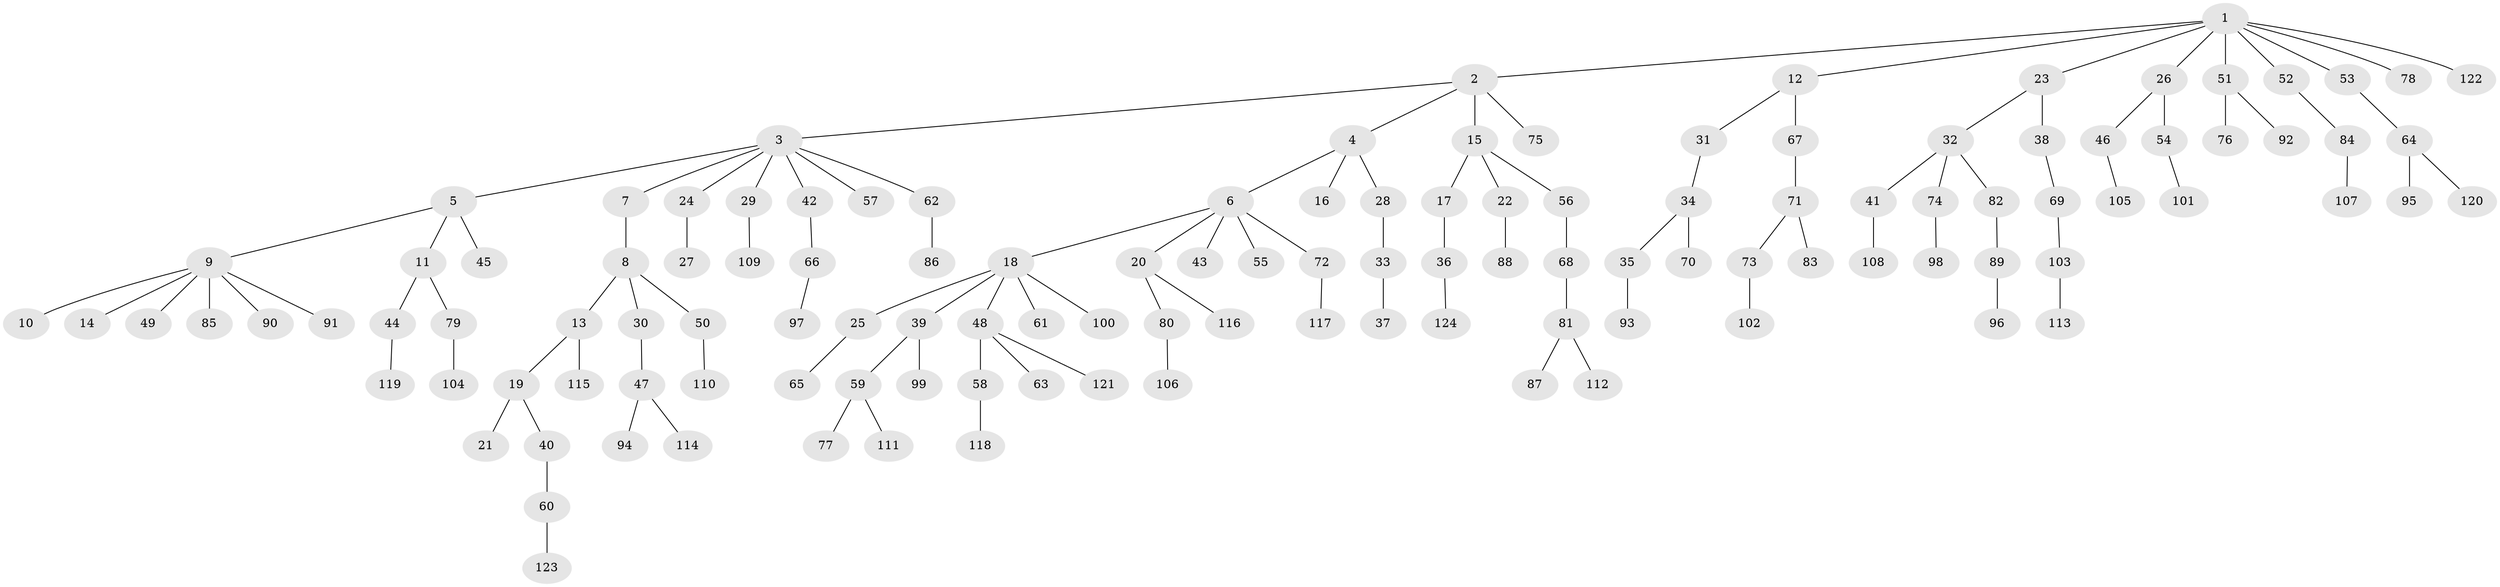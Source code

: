 // Generated by graph-tools (version 1.1) at 2025/15/03/09/25 04:15:21]
// undirected, 124 vertices, 123 edges
graph export_dot {
graph [start="1"]
  node [color=gray90,style=filled];
  1;
  2;
  3;
  4;
  5;
  6;
  7;
  8;
  9;
  10;
  11;
  12;
  13;
  14;
  15;
  16;
  17;
  18;
  19;
  20;
  21;
  22;
  23;
  24;
  25;
  26;
  27;
  28;
  29;
  30;
  31;
  32;
  33;
  34;
  35;
  36;
  37;
  38;
  39;
  40;
  41;
  42;
  43;
  44;
  45;
  46;
  47;
  48;
  49;
  50;
  51;
  52;
  53;
  54;
  55;
  56;
  57;
  58;
  59;
  60;
  61;
  62;
  63;
  64;
  65;
  66;
  67;
  68;
  69;
  70;
  71;
  72;
  73;
  74;
  75;
  76;
  77;
  78;
  79;
  80;
  81;
  82;
  83;
  84;
  85;
  86;
  87;
  88;
  89;
  90;
  91;
  92;
  93;
  94;
  95;
  96;
  97;
  98;
  99;
  100;
  101;
  102;
  103;
  104;
  105;
  106;
  107;
  108;
  109;
  110;
  111;
  112;
  113;
  114;
  115;
  116;
  117;
  118;
  119;
  120;
  121;
  122;
  123;
  124;
  1 -- 2;
  1 -- 12;
  1 -- 23;
  1 -- 26;
  1 -- 51;
  1 -- 52;
  1 -- 53;
  1 -- 78;
  1 -- 122;
  2 -- 3;
  2 -- 4;
  2 -- 15;
  2 -- 75;
  3 -- 5;
  3 -- 7;
  3 -- 24;
  3 -- 29;
  3 -- 42;
  3 -- 57;
  3 -- 62;
  4 -- 6;
  4 -- 16;
  4 -- 28;
  5 -- 9;
  5 -- 11;
  5 -- 45;
  6 -- 18;
  6 -- 20;
  6 -- 43;
  6 -- 55;
  6 -- 72;
  7 -- 8;
  8 -- 13;
  8 -- 30;
  8 -- 50;
  9 -- 10;
  9 -- 14;
  9 -- 49;
  9 -- 85;
  9 -- 90;
  9 -- 91;
  11 -- 44;
  11 -- 79;
  12 -- 31;
  12 -- 67;
  13 -- 19;
  13 -- 115;
  15 -- 17;
  15 -- 22;
  15 -- 56;
  17 -- 36;
  18 -- 25;
  18 -- 39;
  18 -- 48;
  18 -- 61;
  18 -- 100;
  19 -- 21;
  19 -- 40;
  20 -- 80;
  20 -- 116;
  22 -- 88;
  23 -- 32;
  23 -- 38;
  24 -- 27;
  25 -- 65;
  26 -- 46;
  26 -- 54;
  28 -- 33;
  29 -- 109;
  30 -- 47;
  31 -- 34;
  32 -- 41;
  32 -- 74;
  32 -- 82;
  33 -- 37;
  34 -- 35;
  34 -- 70;
  35 -- 93;
  36 -- 124;
  38 -- 69;
  39 -- 59;
  39 -- 99;
  40 -- 60;
  41 -- 108;
  42 -- 66;
  44 -- 119;
  46 -- 105;
  47 -- 94;
  47 -- 114;
  48 -- 58;
  48 -- 63;
  48 -- 121;
  50 -- 110;
  51 -- 76;
  51 -- 92;
  52 -- 84;
  53 -- 64;
  54 -- 101;
  56 -- 68;
  58 -- 118;
  59 -- 77;
  59 -- 111;
  60 -- 123;
  62 -- 86;
  64 -- 95;
  64 -- 120;
  66 -- 97;
  67 -- 71;
  68 -- 81;
  69 -- 103;
  71 -- 73;
  71 -- 83;
  72 -- 117;
  73 -- 102;
  74 -- 98;
  79 -- 104;
  80 -- 106;
  81 -- 87;
  81 -- 112;
  82 -- 89;
  84 -- 107;
  89 -- 96;
  103 -- 113;
}
